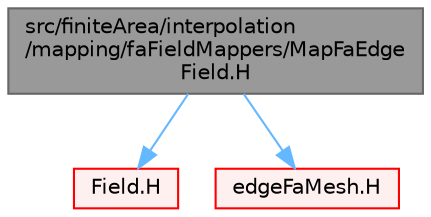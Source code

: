 digraph "src/finiteArea/interpolation/mapping/faFieldMappers/MapFaEdgeField.H"
{
 // LATEX_PDF_SIZE
  bgcolor="transparent";
  edge [fontname=Helvetica,fontsize=10,labelfontname=Helvetica,labelfontsize=10];
  node [fontname=Helvetica,fontsize=10,shape=box,height=0.2,width=0.4];
  Node1 [id="Node000001",label="src/finiteArea/interpolation\l/mapping/faFieldMappers/MapFaEdge\lField.H",height=0.2,width=0.4,color="gray40", fillcolor="grey60", style="filled", fontcolor="black",tooltip=" "];
  Node1 -> Node2 [id="edge1_Node000001_Node000002",color="steelblue1",style="solid",tooltip=" "];
  Node2 [id="Node000002",label="Field.H",height=0.2,width=0.4,color="red", fillcolor="#FFF0F0", style="filled",URL="$Field_8H.html",tooltip=" "];
  Node1 -> Node160 [id="edge2_Node000001_Node000160",color="steelblue1",style="solid",tooltip=" "];
  Node160 [id="Node000160",label="edgeFaMesh.H",height=0.2,width=0.4,color="red", fillcolor="#FFF0F0", style="filled",URL="$edgeFaMesh_8H.html",tooltip=" "];
}
